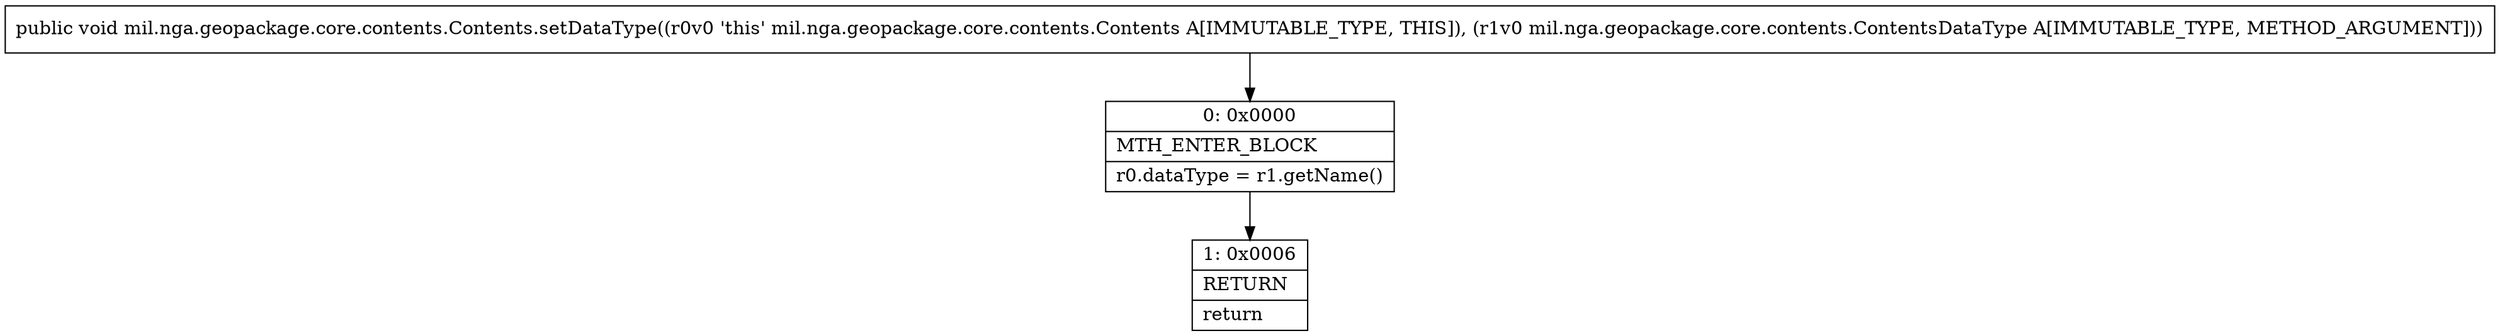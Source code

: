 digraph "CFG formil.nga.geopackage.core.contents.Contents.setDataType(Lmil\/nga\/geopackage\/core\/contents\/ContentsDataType;)V" {
Node_0 [shape=record,label="{0\:\ 0x0000|MTH_ENTER_BLOCK\l|r0.dataType = r1.getName()\l}"];
Node_1 [shape=record,label="{1\:\ 0x0006|RETURN\l|return\l}"];
MethodNode[shape=record,label="{public void mil.nga.geopackage.core.contents.Contents.setDataType((r0v0 'this' mil.nga.geopackage.core.contents.Contents A[IMMUTABLE_TYPE, THIS]), (r1v0 mil.nga.geopackage.core.contents.ContentsDataType A[IMMUTABLE_TYPE, METHOD_ARGUMENT])) }"];
MethodNode -> Node_0;
Node_0 -> Node_1;
}

